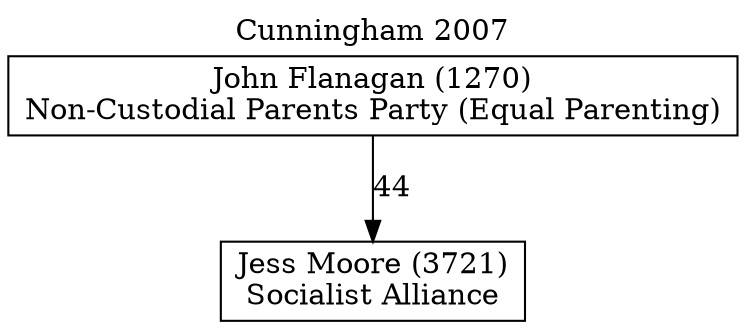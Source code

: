 // House preference flow
digraph "Jess Moore (3721)_Cunningham_2007" {
	graph [label="Cunningham 2007" labelloc=t mclimit=10]
	node [shape=box]
	"Jess Moore (3721)" [label="Jess Moore (3721)
Socialist Alliance"]
	"John Flanagan (1270)" [label="John Flanagan (1270)
Non-Custodial Parents Party (Equal Parenting)"]
	"John Flanagan (1270)" -> "Jess Moore (3721)" [label=44]
}
